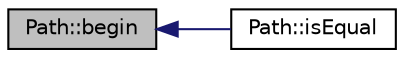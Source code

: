 digraph "Path::begin"
{
  edge [fontname="Helvetica",fontsize="10",labelfontname="Helvetica",labelfontsize="10"];
  node [fontname="Helvetica",fontsize="10",shape=record];
  rankdir="LR";
  Node38 [label="Path::begin",height=0.2,width=0.4,color="black", fillcolor="grey75", style="filled", fontcolor="black"];
  Node38 -> Node39 [dir="back",color="midnightblue",fontsize="10",style="solid",fontname="Helvetica"];
  Node39 [label="Path::isEqual",height=0.2,width=0.4,color="black", fillcolor="white", style="filled",URL="$classPath.html#ade800a6ff8494a4e9069f67f16cf3145"];
}
